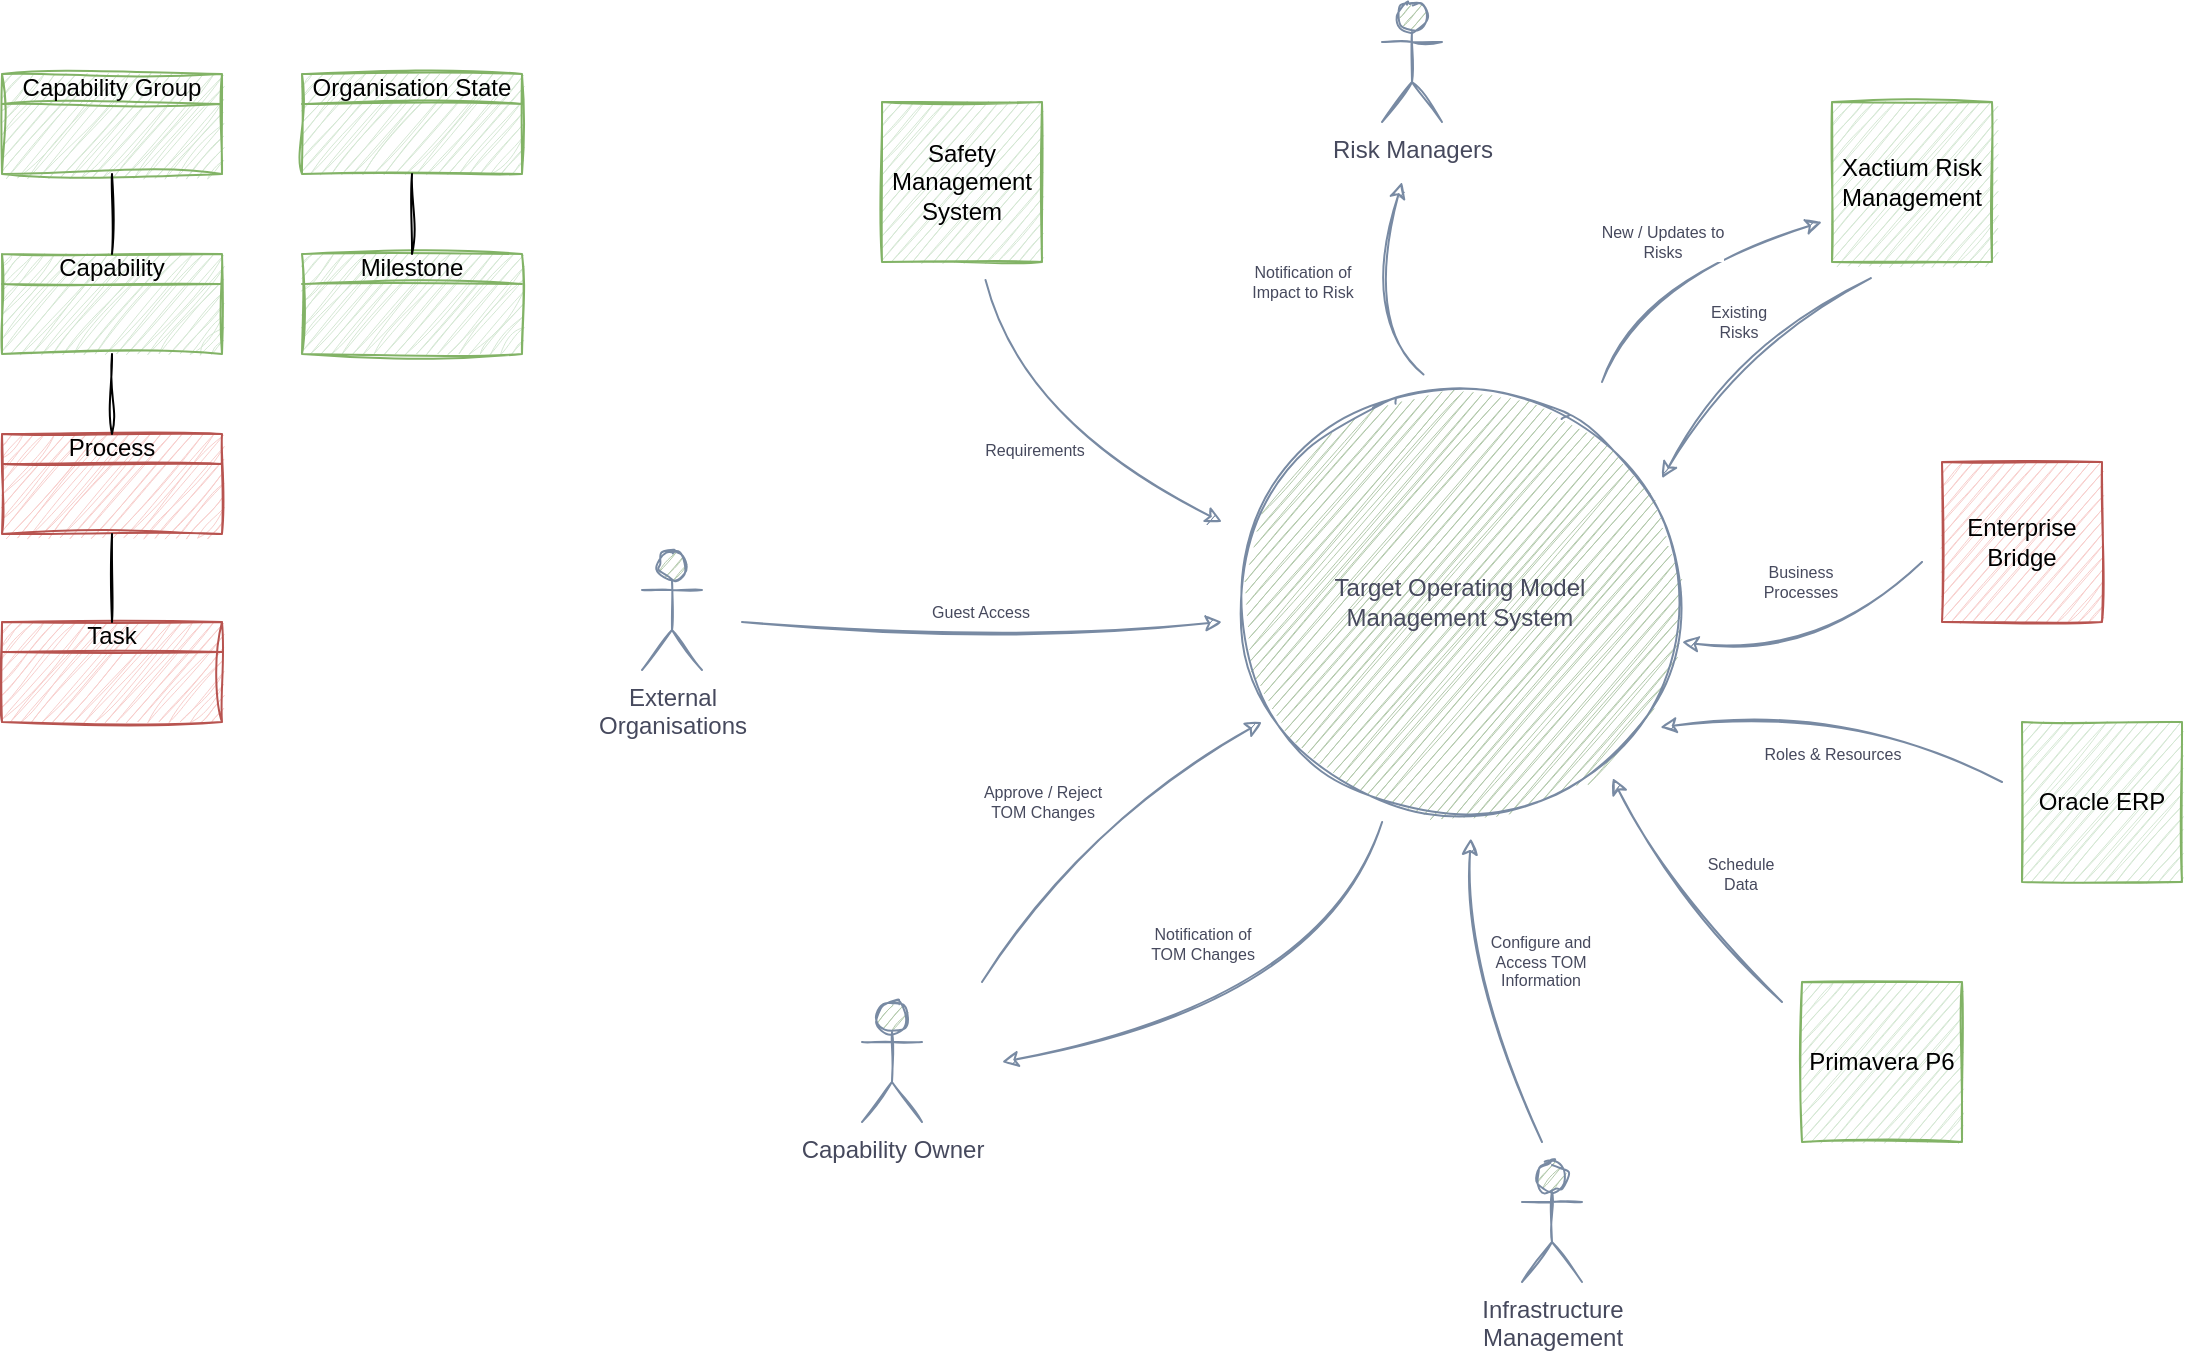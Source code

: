<mxfile version="20.7.4" type="github"><diagram id="i1r-ZCTMSqfyBvfkEAix" name="IM TOM Context Diagram"><mxGraphModel dx="1259" dy="708" grid="1" gridSize="10" guides="1" tooltips="1" connect="1" arrows="1" fold="1" page="1" pageScale="1" pageWidth="1169" pageHeight="827" math="0" shadow="0"><root><mxCell id="0"/><mxCell id="1" parent="0"/><mxCell id="qk3rGnHoOybyoq6jBVtu-4" value="Capability" style="html=1;outlineConnect=0;whiteSpace=wrap;fillColor=#d5e8d4;shape=mxgraph.archimate3.businessObject;overflow=fill;sketch=1;curveFitting=1;jiggle=2;strokeColor=#82b366;" parent="1" vertex="1"><mxGeometry x="30" y="166" width="110" height="50" as="geometry"/></mxCell><mxCell id="5AEGeh9E4lXkHmSnKk7K-1" value="Target Operating Model &lt;br&gt;Management System" style="ellipse;whiteSpace=wrap;html=1;aspect=fixed;sketch=1;fillColor=#B2C9AB;strokeColor=#788AA3;fontColor=#46495D;" parent="1" vertex="1"><mxGeometry x="649" y="230" width="220" height="220" as="geometry"/></mxCell><mxCell id="5AEGeh9E4lXkHmSnKk7K-2" value="Enterprise Bridge" style="whiteSpace=wrap;html=1;aspect=fixed;sketch=1;fillColor=#f8cecc;strokeColor=#b85450;" parent="1" vertex="1"><mxGeometry x="1000" y="270" width="80" height="80" as="geometry"/></mxCell><mxCell id="5AEGeh9E4lXkHmSnKk7K-3" value="Primavera P6" style="whiteSpace=wrap;html=1;aspect=fixed;sketch=1;fillColor=#d5e8d4;strokeColor=#82b366;" parent="1" vertex="1"><mxGeometry x="930" y="530" width="80" height="80" as="geometry"/></mxCell><mxCell id="5AEGeh9E4lXkHmSnKk7K-4" value="Xactium Risk Management" style="whiteSpace=wrap;html=1;aspect=fixed;sketch=1;fillColor=#d5e8d4;strokeColor=#82b366;" parent="1" vertex="1"><mxGeometry x="945" y="90" width="80" height="80" as="geometry"/></mxCell><mxCell id="5AEGeh9E4lXkHmSnKk7K-5" value="Schedule&lt;br&gt;Data" style="curved=1;endArrow=classic;html=1;rounded=0;entryX=0.847;entryY=0.9;entryDx=0;entryDy=0;startArrow=none;startFill=0;endFill=1;entryPerimeter=0;sketch=1;strokeColor=#788AA3;fontColor=#46495D;fontSize=8;" parent="1" target="5AEGeh9E4lXkHmSnKk7K-1" edge="1"><mxGeometry x="-0.155" y="-30" width="50" height="50" relative="1" as="geometry"><mxPoint x="920" y="540" as="sourcePoint"/><mxPoint x="874.94" y="360.02" as="targetPoint"/><Array as="points"><mxPoint x="860" y="480"/></Array><mxPoint as="offset"/></mxGeometry></mxCell><mxCell id="5AEGeh9E4lXkHmSnKk7K-6" value="Safety Management System" style="whiteSpace=wrap;html=1;aspect=fixed;sketch=1;fillColor=#d5e8d4;strokeColor=#82b366;" parent="1" vertex="1"><mxGeometry x="470" y="90" width="80" height="80" as="geometry"/></mxCell><mxCell id="5AEGeh9E4lXkHmSnKk7K-7" value="Requirements" style="curved=1;endArrow=classic;html=1;rounded=0;startArrow=none;startFill=0;endFill=1;sketch=1;strokeColor=#788AA3;fontColor=#46495D;fontSize=8;exitX=0.647;exitY=1.113;exitDx=0;exitDy=0;exitPerimeter=0;" parent="1" source="5AEGeh9E4lXkHmSnKk7K-6" edge="1"><mxGeometry x="-0.081" y="-10" width="50" height="50" relative="1" as="geometry"><mxPoint x="720" y="150" as="sourcePoint"/><mxPoint x="640" y="300" as="targetPoint"/><Array as="points"><mxPoint x="540" y="250"/></Array><mxPoint as="offset"/></mxGeometry></mxCell><mxCell id="5AEGeh9E4lXkHmSnKk7K-8" value="New / Updates to&lt;br&gt;Risks" style="curved=1;endArrow=classic;html=1;rounded=0;startArrow=none;startFill=0;endFill=1;sketch=1;strokeColor=#788AA3;fontColor=#46495D;fontSize=8;" parent="1" edge="1"><mxGeometry x="-0.058" y="14" width="50" height="50" relative="1" as="geometry"><mxPoint x="830" y="230" as="sourcePoint"/><mxPoint x="940" y="150" as="targetPoint"/><Array as="points"><mxPoint x="850" y="178"/></Array><mxPoint as="offset"/></mxGeometry></mxCell><mxCell id="5AEGeh9E4lXkHmSnKk7K-9" value="Existing&lt;br&gt;Risks" style="curved=1;endArrow=classic;html=1;rounded=0;startArrow=none;startFill=0;endFill=1;sketch=1;strokeColor=#788AA3;fontColor=#46495D;fontSize=8;entryX=0.959;entryY=0.219;entryDx=0;entryDy=0;entryPerimeter=0;exitX=0.243;exitY=1.101;exitDx=0;exitDy=0;exitPerimeter=0;" parent="1" source="5AEGeh9E4lXkHmSnKk7K-4" target="5AEGeh9E4lXkHmSnKk7K-1" edge="1"><mxGeometry x="-0.081" y="-10" width="50" height="50" relative="1" as="geometry"><mxPoint x="980" y="190" as="sourcePoint"/><mxPoint x="950" y="160" as="targetPoint"/><Array as="points"><mxPoint x="900" y="210"/></Array><mxPoint as="offset"/></mxGeometry></mxCell><mxCell id="5AEGeh9E4lXkHmSnKk7K-11" value="Risk Managers&lt;br&gt;" style="shape=umlActor;verticalLabelPosition=bottom;verticalAlign=top;html=1;outlineConnect=0;rounded=0;sketch=1;fillColor=#B2C9AB;strokeColor=#788AA3;fontColor=#46495D;" parent="1" vertex="1"><mxGeometry x="720" y="40" width="30" height="60" as="geometry"/></mxCell><mxCell id="5AEGeh9E4lXkHmSnKk7K-12" value="Business&lt;br&gt;Processes" style="curved=1;endArrow=classic;html=1;rounded=0;startArrow=none;startFill=0;endFill=1;sketch=1;strokeColor=#788AA3;fontColor=#46495D;fontSize=8;" parent="1" edge="1"><mxGeometry x="-0.3" y="-35" width="50" height="50" relative="1" as="geometry"><mxPoint x="990" y="320" as="sourcePoint"/><mxPoint x="870" y="360" as="targetPoint"/><Array as="points"><mxPoint x="940" y="370"/></Array><mxPoint x="-1" as="offset"/></mxGeometry></mxCell><mxCell id="5AEGeh9E4lXkHmSnKk7K-13" value="Guest Access" style="curved=1;endArrow=classic;html=1;rounded=0;startArrow=none;startFill=0;endFill=1;sketch=1;strokeColor=#788AA3;fontColor=#46495D;fontSize=8;" parent="1" edge="1"><mxGeometry x="-0.015" y="15" width="50" height="50" relative="1" as="geometry"><mxPoint x="400" y="350" as="sourcePoint"/><mxPoint x="640" y="350" as="targetPoint"/><Array as="points"><mxPoint x="520" y="360"/></Array><mxPoint as="offset"/></mxGeometry></mxCell><mxCell id="5AEGeh9E4lXkHmSnKk7K-16" value="Infrastructure&lt;br&gt;Management" style="shape=umlActor;verticalLabelPosition=bottom;verticalAlign=top;html=1;outlineConnect=0;rounded=0;sketch=1;fillColor=#B2C9AB;strokeColor=#788AA3;fontColor=#46495D;" parent="1" vertex="1"><mxGeometry x="790" y="620" width="30" height="60" as="geometry"/></mxCell><mxCell id="5AEGeh9E4lXkHmSnKk7K-17" value="Approve / Reject&lt;br&gt;TOM Changes" style="curved=1;endArrow=classic;html=1;rounded=0;startArrow=none;startFill=0;endFill=1;sketch=1;strokeColor=#788AA3;fontColor=#46495D;fontSize=8;" parent="1" edge="1"><mxGeometry x="-0.065" y="22" width="50" height="50" relative="1" as="geometry"><mxPoint x="520" y="530" as="sourcePoint"/><mxPoint x="660" y="400" as="targetPoint"/><Array as="points"><mxPoint x="570" y="450"/></Array><mxPoint as="offset"/></mxGeometry></mxCell><mxCell id="5AEGeh9E4lXkHmSnKk7K-18" value="Notification of &lt;br&gt;TOM Changes" style="curved=1;endArrow=classic;html=1;rounded=0;startArrow=none;startFill=0;endFill=1;sketch=1;strokeColor=#788AA3;fontColor=#46495D;fontSize=8;exitX=0.323;exitY=1;exitDx=0;exitDy=0;exitPerimeter=0;" parent="1" source="5AEGeh9E4lXkHmSnKk7K-1" edge="1"><mxGeometry x="0.151" y="-41" width="50" height="50" relative="1" as="geometry"><mxPoint x="500" y="540" as="sourcePoint"/><mxPoint x="530" y="570" as="targetPoint"/><Array as="points"><mxPoint x="690" y="540"/></Array><mxPoint y="1" as="offset"/></mxGeometry></mxCell><mxCell id="5AEGeh9E4lXkHmSnKk7K-19" value="Notification of&lt;br&gt;Impact to Risk" style="curved=1;endArrow=classic;html=1;rounded=0;startArrow=none;startFill=0;endFill=1;sketch=1;strokeColor=#788AA3;fontColor=#46495D;fontSize=8;exitX=0.417;exitY=-0.017;exitDx=0;exitDy=0;exitPerimeter=0;" parent="1" source="5AEGeh9E4lXkHmSnKk7K-1" edge="1"><mxGeometry x="-0.092" y="34" width="50" height="50" relative="1" as="geometry"><mxPoint x="530" y="540" as="sourcePoint"/><mxPoint x="730" y="130" as="targetPoint"/><Array as="points"><mxPoint x="710" y="200"/></Array><mxPoint as="offset"/></mxGeometry></mxCell><mxCell id="5AEGeh9E4lXkHmSnKk7K-20" value="Capability Owner" style="shape=umlActor;verticalLabelPosition=bottom;verticalAlign=top;html=1;outlineConnect=0;rounded=0;sketch=1;fillColor=#B2C9AB;strokeColor=#788AA3;fontColor=#46495D;" parent="1" vertex="1"><mxGeometry x="460" y="540" width="30" height="60" as="geometry"/></mxCell><mxCell id="5AEGeh9E4lXkHmSnKk7K-21" value="Configure and&lt;br&gt;Access TOM&lt;br&gt;Information" style="curved=1;endArrow=classic;html=1;rounded=0;entryX=0.525;entryY=1.037;entryDx=0;entryDy=0;startArrow=none;startFill=0;endFill=1;entryPerimeter=0;sketch=1;strokeColor=#788AA3;fontColor=#46495D;fontSize=8;" parent="1" target="5AEGeh9E4lXkHmSnKk7K-1" edge="1"><mxGeometry x="0.025" y="-37" width="50" height="50" relative="1" as="geometry"><mxPoint x="800" y="610" as="sourcePoint"/><mxPoint x="845.34" y="438" as="targetPoint"/><Array as="points"><mxPoint x="760" y="520"/></Array><mxPoint x="-1" as="offset"/></mxGeometry></mxCell><mxCell id="5AEGeh9E4lXkHmSnKk7K-10" value="External&lt;br&gt;Organisations" style="shape=umlActor;verticalLabelPosition=bottom;verticalAlign=top;html=1;outlineConnect=0;rounded=0;sketch=1;fillColor=#B2C9AB;strokeColor=#788AA3;fontColor=#46495D;" parent="1" vertex="1"><mxGeometry x="350" y="314" width="30" height="60" as="geometry"/></mxCell><mxCell id="qk3rGnHoOybyoq6jBVtu-1" value="Oracle ERP" style="whiteSpace=wrap;html=1;aspect=fixed;sketch=1;fillColor=#d5e8d4;strokeColor=#82b366;" parent="1" vertex="1"><mxGeometry x="1040" y="400" width="80" height="80" as="geometry"/></mxCell><mxCell id="qk3rGnHoOybyoq6jBVtu-2" value="Roles &amp;amp; Resources" style="curved=1;endArrow=classic;html=1;rounded=0;entryX=0.955;entryY=0.785;entryDx=0;entryDy=0;startArrow=none;startFill=0;endFill=1;entryPerimeter=0;sketch=1;strokeColor=#788AA3;fontColor=#46495D;fontSize=8;" parent="1" target="5AEGeh9E4lXkHmSnKk7K-1" edge="1"><mxGeometry x="-0.092" y="26" width="50" height="50" relative="1" as="geometry"><mxPoint x="1030" y="430" as="sourcePoint"/><mxPoint x="845.34" y="438" as="targetPoint"/><Array as="points"><mxPoint x="950" y="390"/></Array><mxPoint as="offset"/></mxGeometry></mxCell><mxCell id="qk3rGnHoOybyoq6jBVtu-3" value="Capability Group" style="html=1;outlineConnect=0;whiteSpace=wrap;fillColor=#d5e8d4;shape=mxgraph.archimate3.businessObject;overflow=fill;sketch=1;curveFitting=1;jiggle=2;strokeColor=#82b366;" parent="1" vertex="1"><mxGeometry x="30" y="76" width="110" height="50" as="geometry"/></mxCell><mxCell id="qk3rGnHoOybyoq6jBVtu-5" value="Process" style="html=1;outlineConnect=0;whiteSpace=wrap;fillColor=#f8cecc;shape=mxgraph.archimate3.businessObject;overflow=fill;sketch=1;curveFitting=1;jiggle=2;strokeColor=#b85450;" parent="1" vertex="1"><mxGeometry x="30" y="256" width="110" height="50" as="geometry"/></mxCell><mxCell id="qk3rGnHoOybyoq6jBVtu-7" value="" style="endArrow=none;html=1;rounded=0;entryX=0.5;entryY=1;entryDx=0;entryDy=0;entryPerimeter=0;sketch=1;curveFitting=1;jiggle=2;" parent="1" source="qk3rGnHoOybyoq6jBVtu-5" target="qk3rGnHoOybyoq6jBVtu-4" edge="1"><mxGeometry width="50" height="50" relative="1" as="geometry"><mxPoint x="150" y="276" as="sourcePoint"/><mxPoint x="200" y="226" as="targetPoint"/></mxGeometry></mxCell><mxCell id="qk3rGnHoOybyoq6jBVtu-8" value="" style="endArrow=none;html=1;rounded=0;entryX=0.5;entryY=1;entryDx=0;entryDy=0;entryPerimeter=0;exitX=0.5;exitY=0;exitDx=0;exitDy=0;exitPerimeter=0;sketch=1;curveFitting=1;jiggle=2;" parent="1" source="qk3rGnHoOybyoq6jBVtu-4" target="qk3rGnHoOybyoq6jBVtu-3" edge="1"><mxGeometry width="50" height="50" relative="1" as="geometry"><mxPoint x="95" y="266" as="sourcePoint"/><mxPoint x="95" y="226" as="targetPoint"/></mxGeometry></mxCell><mxCell id="qk3rGnHoOybyoq6jBVtu-9" value="Task" style="html=1;outlineConnect=0;whiteSpace=wrap;fillColor=#f8cecc;shape=mxgraph.archimate3.businessObject;overflow=fill;sketch=1;curveFitting=1;jiggle=2;strokeColor=#b85450;" parent="1" vertex="1"><mxGeometry x="30" y="350" width="110" height="50" as="geometry"/></mxCell><mxCell id="qk3rGnHoOybyoq6jBVtu-10" value="" style="endArrow=none;html=1;rounded=0;entryX=0.5;entryY=1;entryDx=0;entryDy=0;entryPerimeter=0;sketch=1;curveFitting=1;jiggle=2;exitX=0.5;exitY=0;exitDx=0;exitDy=0;exitPerimeter=0;" parent="1" source="qk3rGnHoOybyoq6jBVtu-9" target="qk3rGnHoOybyoq6jBVtu-5" edge="1"><mxGeometry width="50" height="50" relative="1" as="geometry"><mxPoint x="95" y="266" as="sourcePoint"/><mxPoint x="95" y="226" as="targetPoint"/></mxGeometry></mxCell><mxCell id="qk3rGnHoOybyoq6jBVtu-11" value="Organisation State" style="html=1;outlineConnect=0;whiteSpace=wrap;fillColor=#d5e8d4;shape=mxgraph.archimate3.businessObject;overflow=fill;sketch=1;curveFitting=1;jiggle=2;strokeColor=#82b366;" parent="1" vertex="1"><mxGeometry x="180" y="76" width="110" height="50" as="geometry"/></mxCell><mxCell id="qk3rGnHoOybyoq6jBVtu-12" value="Milestone" style="html=1;outlineConnect=0;whiteSpace=wrap;fillColor=#d5e8d4;shape=mxgraph.archimate3.businessObject;overflow=fill;sketch=1;curveFitting=1;jiggle=2;strokeColor=#82b366;" parent="1" vertex="1"><mxGeometry x="180" y="166" width="110" height="50" as="geometry"/></mxCell><mxCell id="qk3rGnHoOybyoq6jBVtu-15" value="" style="endArrow=none;html=1;rounded=0;entryX=0.5;entryY=1;entryDx=0;entryDy=0;entryPerimeter=0;exitX=0.5;exitY=0;exitDx=0;exitDy=0;exitPerimeter=0;sketch=1;curveFitting=1;jiggle=2;" parent="1" source="qk3rGnHoOybyoq6jBVtu-12" target="qk3rGnHoOybyoq6jBVtu-11" edge="1"><mxGeometry width="50" height="50" relative="1" as="geometry"><mxPoint x="95" y="176" as="sourcePoint"/><mxPoint x="95" y="136" as="targetPoint"/></mxGeometry></mxCell></root></mxGraphModel></diagram></mxfile>